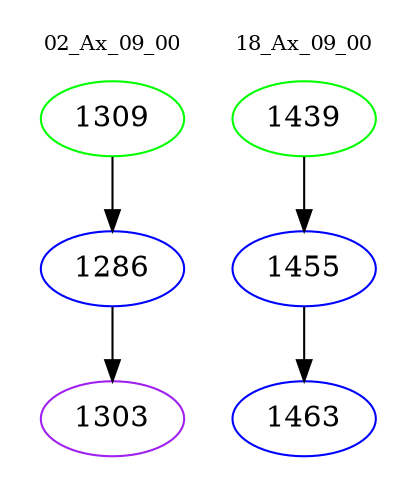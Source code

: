 digraph{
subgraph cluster_0 {
color = white
label = "02_Ax_09_00";
fontsize=10;
T0_1309 [label="1309", color="green"]
T0_1309 -> T0_1286 [color="black"]
T0_1286 [label="1286", color="blue"]
T0_1286 -> T0_1303 [color="black"]
T0_1303 [label="1303", color="purple"]
}
subgraph cluster_1 {
color = white
label = "18_Ax_09_00";
fontsize=10;
T1_1439 [label="1439", color="green"]
T1_1439 -> T1_1455 [color="black"]
T1_1455 [label="1455", color="blue"]
T1_1455 -> T1_1463 [color="black"]
T1_1463 [label="1463", color="blue"]
}
}
